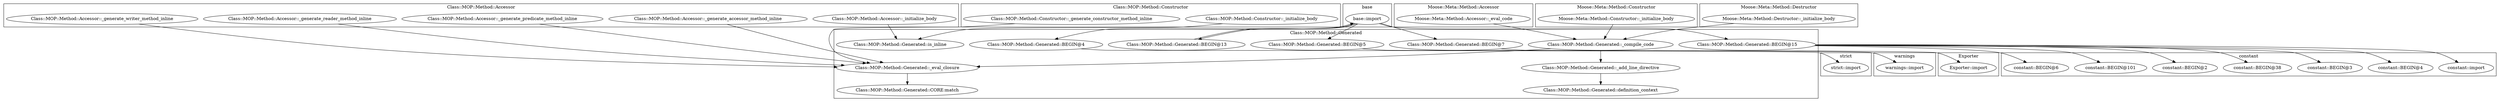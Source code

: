 digraph {
graph [overlap=false]
subgraph cluster_warnings {
	label="warnings";
	"warnings::import";
}
subgraph cluster_Moose_Meta_Method_Constructor {
	label="Moose::Meta::Method::Constructor";
	"Moose::Meta::Method::Constructor::_initialize_body";
}
subgraph cluster_Moose_Meta_Method_Destructor {
	label="Moose::Meta::Method::Destructor";
	"Moose::Meta::Method::Destructor::_initialize_body";
}
subgraph cluster_Class_MOP_Method_Accessor {
	label="Class::MOP::Method::Accessor";
	"Class::MOP::Method::Accessor::_generate_accessor_method_inline";
	"Class::MOP::Method::Accessor::_generate_writer_method_inline";
	"Class::MOP::Method::Accessor::_generate_reader_method_inline";
	"Class::MOP::Method::Accessor::_initialize_body";
	"Class::MOP::Method::Accessor::_generate_predicate_method_inline";
}
subgraph cluster_base {
	label="base";
	"base::import";
}
subgraph cluster_Class_MOP_Method_Generated {
	label="Class::MOP::Method::Generated";
	"Class::MOP::Method::Generated::_eval_closure";
	"Class::MOP::Method::Generated::CORE:match";
	"Class::MOP::Method::Generated::BEGIN@5";
	"Class::MOP::Method::Generated::definition_context";
	"Class::MOP::Method::Generated::BEGIN@7";
	"Class::MOP::Method::Generated::BEGIN@15";
	"Class::MOP::Method::Generated::_compile_code";
	"Class::MOP::Method::Generated::BEGIN@13";
	"Class::MOP::Method::Generated::_add_line_directive";
	"Class::MOP::Method::Generated::is_inline";
	"Class::MOP::Method::Generated::BEGIN@4";
}
subgraph cluster_strict {
	label="strict";
	"strict::import";
}
subgraph cluster_Class_MOP_Method_Constructor {
	label="Class::MOP::Method::Constructor";
	"Class::MOP::Method::Constructor::_generate_constructor_method_inline";
	"Class::MOP::Method::Constructor::_initialize_body";
}
subgraph cluster_constant {
	label="constant";
	"constant::import";
	"constant::BEGIN@4";
	"constant::BEGIN@3";
	"constant::BEGIN@38";
	"constant::BEGIN@2";
	"constant::BEGIN@101";
	"constant::BEGIN@6";
}
subgraph cluster_Exporter {
	label="Exporter";
	"Exporter::import";
}
subgraph cluster_Moose_Meta_Method_Accessor {
	label="Moose::Meta::Method::Accessor";
	"Moose::Meta::Method::Accessor::_eval_code";
}
"Class::MOP::Method::Generated::BEGIN@7" -> "Exporter::import";
"Class::MOP::Method::Generated::BEGIN@15" -> "constant::BEGIN@38";
"Class::MOP::Method::Constructor::_initialize_body" -> "Class::MOP::Method::Generated::is_inline";
"Class::MOP::Method::Accessor::_initialize_body" -> "Class::MOP::Method::Generated::is_inline";
"Class::MOP::Method::Generated::BEGIN@15" -> "constant::BEGIN@101";
"base::import" -> "Class::MOP::Method::Generated::BEGIN@4";
"base::import" -> "Class::MOP::Method::Generated::BEGIN@5";
"base::import" -> "Class::MOP::Method::Generated::BEGIN@15";
"base::import" -> "Class::MOP::Method::Generated::BEGIN@13";
"Class::MOP::Method::Generated::BEGIN@15" -> "constant::BEGIN@2";
"Class::MOP::Method::Generated::BEGIN@15" -> "constant::BEGIN@4";
"Class::MOP::Method::Generated::BEGIN@15" -> "constant::BEGIN@6";
"Class::MOP::Method::Generated::BEGIN@15" -> "constant::import";
"Class::MOP::Method::Generated::BEGIN@13" -> "base::import";
"Class::MOP::Method::Generated::_eval_closure" -> "Class::MOP::Method::Generated::CORE:match";
"Class::MOP::Method::Generated::BEGIN@5" -> "warnings::import";
"Class::MOP::Method::Constructor::_generate_constructor_method_inline" -> "Class::MOP::Method::Generated::_eval_closure";
"Class::MOP::Method::Accessor::_generate_accessor_method_inline" -> "Class::MOP::Method::Generated::_eval_closure";
"Class::MOP::Method::Generated::_compile_code" -> "Class::MOP::Method::Generated::_eval_closure";
"Class::MOP::Method::Accessor::_generate_writer_method_inline" -> "Class::MOP::Method::Generated::_eval_closure";
"Class::MOP::Method::Accessor::_generate_reader_method_inline" -> "Class::MOP::Method::Generated::_eval_closure";
"Class::MOP::Method::Accessor::_generate_predicate_method_inline" -> "Class::MOP::Method::Generated::_eval_closure";
"Class::MOP::Method::Generated::_compile_code" -> "Class::MOP::Method::Generated::_add_line_directive";
"Moose::Meta::Method::Constructor::_initialize_body" -> "Class::MOP::Method::Generated::_compile_code";
"Moose::Meta::Method::Destructor::_initialize_body" -> "Class::MOP::Method::Generated::_compile_code";
"Moose::Meta::Method::Accessor::_eval_code" -> "Class::MOP::Method::Generated::_compile_code";
"base::import" -> "Class::MOP::Method::Generated::BEGIN@7";
"Class::MOP::Method::Generated::BEGIN@15" -> "constant::BEGIN@3";
"Class::MOP::Method::Generated::_add_line_directive" -> "Class::MOP::Method::Generated::definition_context";
"Class::MOP::Method::Generated::BEGIN@4" -> "strict::import";
}
